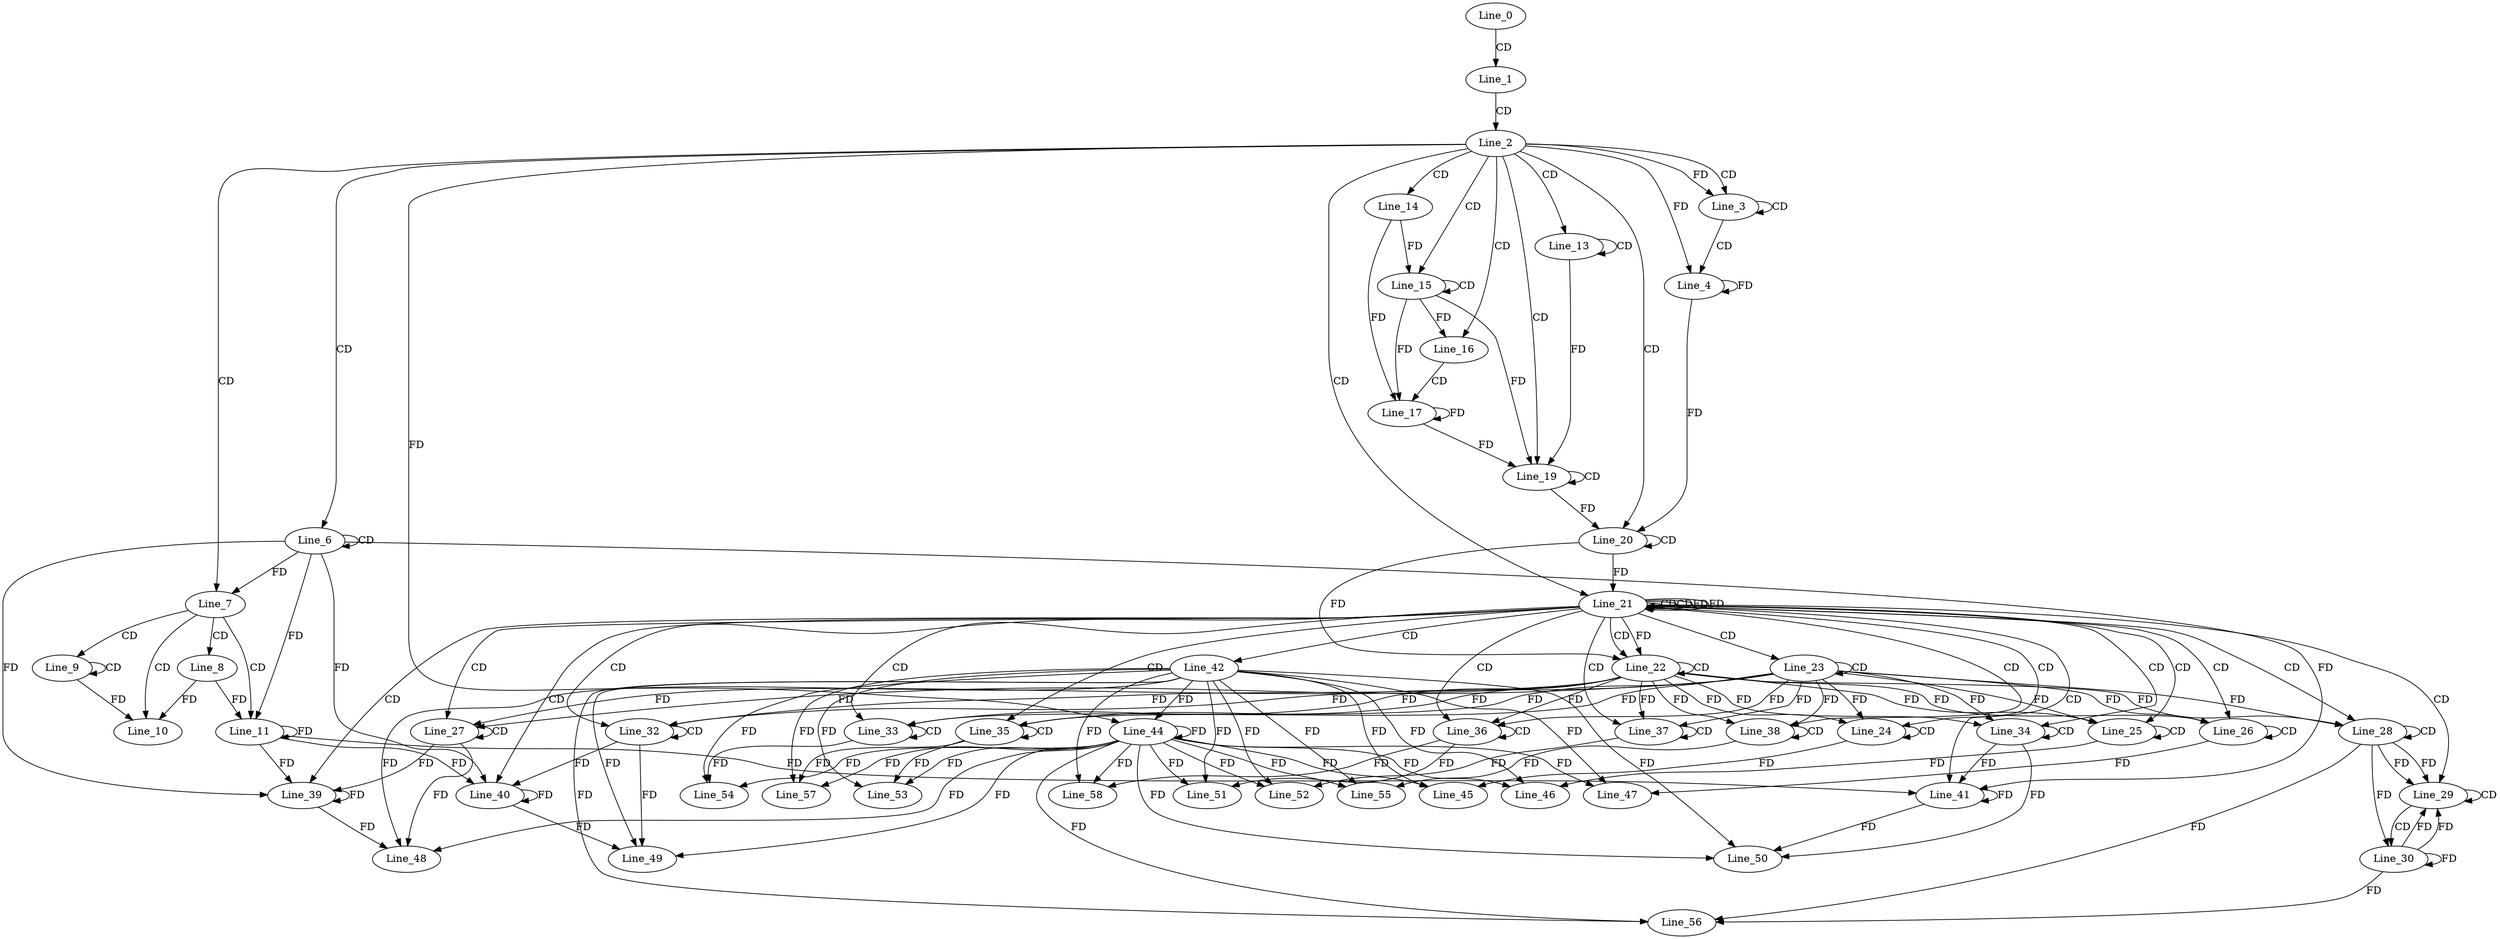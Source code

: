 digraph G {
  Line_0;
  Line_1;
  Line_2;
  Line_3;
  Line_3;
  Line_3;
  Line_4;
  Line_6;
  Line_6;
  Line_7;
  Line_7;
  Line_8;
  Line_9;
  Line_9;
  Line_10;
  Line_10;
  Line_11;
  Line_11;
  Line_13;
  Line_13;
  Line_14;
  Line_15;
  Line_15;
  Line_16;
  Line_17;
  Line_17;
  Line_19;
  Line_19;
  Line_20;
  Line_20;
  Line_21;
  Line_21;
  Line_21;
  Line_21;
  Line_22;
  Line_22;
  Line_23;
  Line_23;
  Line_24;
  Line_24;
  Line_24;
  Line_25;
  Line_25;
  Line_25;
  Line_26;
  Line_26;
  Line_26;
  Line_27;
  Line_27;
  Line_27;
  Line_28;
  Line_28;
  Line_28;
  Line_29;
  Line_29;
  Line_30;
  Line_30;
  Line_32;
  Line_32;
  Line_32;
  Line_33;
  Line_33;
  Line_33;
  Line_34;
  Line_34;
  Line_34;
  Line_35;
  Line_35;
  Line_35;
  Line_36;
  Line_36;
  Line_36;
  Line_37;
  Line_37;
  Line_37;
  Line_38;
  Line_38;
  Line_38;
  Line_39;
  Line_40;
  Line_41;
  Line_42;
  Line_44;
  Line_44;
  Line_44;
  Line_45;
  Line_46;
  Line_47;
  Line_48;
  Line_49;
  Line_50;
  Line_51;
  Line_52;
  Line_53;
  Line_54;
  Line_55;
  Line_56;
  Line_56;
  Line_57;
  Line_58;
  Line_0 -> Line_1 [ label="CD" ];
  Line_1 -> Line_2 [ label="CD" ];
  Line_2 -> Line_3 [ label="CD" ];
  Line_3 -> Line_3 [ label="CD" ];
  Line_2 -> Line_3 [ label="FD" ];
  Line_3 -> Line_4 [ label="CD" ];
  Line_2 -> Line_4 [ label="FD" ];
  Line_4 -> Line_4 [ label="FD" ];
  Line_2 -> Line_6 [ label="CD" ];
  Line_6 -> Line_6 [ label="CD" ];
  Line_2 -> Line_7 [ label="CD" ];
  Line_6 -> Line_7 [ label="FD" ];
  Line_7 -> Line_8 [ label="CD" ];
  Line_7 -> Line_9 [ label="CD" ];
  Line_9 -> Line_9 [ label="CD" ];
  Line_7 -> Line_10 [ label="CD" ];
  Line_8 -> Line_10 [ label="FD" ];
  Line_9 -> Line_10 [ label="FD" ];
  Line_7 -> Line_11 [ label="CD" ];
  Line_6 -> Line_11 [ label="FD" ];
  Line_11 -> Line_11 [ label="FD" ];
  Line_8 -> Line_11 [ label="FD" ];
  Line_2 -> Line_13 [ label="CD" ];
  Line_13 -> Line_13 [ label="CD" ];
  Line_2 -> Line_14 [ label="CD" ];
  Line_2 -> Line_15 [ label="CD" ];
  Line_15 -> Line_15 [ label="CD" ];
  Line_14 -> Line_15 [ label="FD" ];
  Line_2 -> Line_16 [ label="CD" ];
  Line_15 -> Line_16 [ label="FD" ];
  Line_16 -> Line_17 [ label="CD" ];
  Line_15 -> Line_17 [ label="FD" ];
  Line_17 -> Line_17 [ label="FD" ];
  Line_14 -> Line_17 [ label="FD" ];
  Line_2 -> Line_19 [ label="CD" ];
  Line_19 -> Line_19 [ label="CD" ];
  Line_13 -> Line_19 [ label="FD" ];
  Line_15 -> Line_19 [ label="FD" ];
  Line_17 -> Line_19 [ label="FD" ];
  Line_2 -> Line_20 [ label="CD" ];
  Line_20 -> Line_20 [ label="CD" ];
  Line_19 -> Line_20 [ label="FD" ];
  Line_4 -> Line_20 [ label="FD" ];
  Line_2 -> Line_21 [ label="CD" ];
  Line_21 -> Line_21 [ label="CD" ];
  Line_21 -> Line_21 [ label="CD" ];
  Line_20 -> Line_21 [ label="FD" ];
  Line_21 -> Line_21 [ label="FD" ];
  Line_21 -> Line_22 [ label="CD" ];
  Line_22 -> Line_22 [ label="CD" ];
  Line_20 -> Line_22 [ label="FD" ];
  Line_21 -> Line_22 [ label="FD" ];
  Line_21 -> Line_23 [ label="CD" ];
  Line_23 -> Line_23 [ label="CD" ];
  Line_21 -> Line_24 [ label="CD" ];
  Line_24 -> Line_24 [ label="CD" ];
  Line_23 -> Line_24 [ label="FD" ];
  Line_22 -> Line_24 [ label="FD" ];
  Line_21 -> Line_25 [ label="CD" ];
  Line_25 -> Line_25 [ label="CD" ];
  Line_23 -> Line_25 [ label="FD" ];
  Line_22 -> Line_25 [ label="FD" ];
  Line_21 -> Line_26 [ label="CD" ];
  Line_26 -> Line_26 [ label="CD" ];
  Line_23 -> Line_26 [ label="FD" ];
  Line_22 -> Line_26 [ label="FD" ];
  Line_21 -> Line_27 [ label="CD" ];
  Line_27 -> Line_27 [ label="CD" ];
  Line_23 -> Line_27 [ label="FD" ];
  Line_22 -> Line_27 [ label="FD" ];
  Line_21 -> Line_28 [ label="CD" ];
  Line_28 -> Line_28 [ label="CD" ];
  Line_23 -> Line_28 [ label="FD" ];
  Line_22 -> Line_28 [ label="FD" ];
  Line_21 -> Line_29 [ label="CD" ];
  Line_28 -> Line_29 [ label="FD" ];
  Line_29 -> Line_29 [ label="CD" ];
  Line_28 -> Line_29 [ label="FD" ];
  Line_29 -> Line_30 [ label="CD" ];
  Line_28 -> Line_30 [ label="FD" ];
  Line_30 -> Line_30 [ label="FD" ];
  Line_21 -> Line_32 [ label="CD" ];
  Line_32 -> Line_32 [ label="CD" ];
  Line_23 -> Line_32 [ label="FD" ];
  Line_22 -> Line_32 [ label="FD" ];
  Line_21 -> Line_33 [ label="CD" ];
  Line_33 -> Line_33 [ label="CD" ];
  Line_23 -> Line_33 [ label="FD" ];
  Line_22 -> Line_33 [ label="FD" ];
  Line_21 -> Line_34 [ label="CD" ];
  Line_34 -> Line_34 [ label="CD" ];
  Line_23 -> Line_34 [ label="FD" ];
  Line_22 -> Line_34 [ label="FD" ];
  Line_21 -> Line_35 [ label="CD" ];
  Line_35 -> Line_35 [ label="CD" ];
  Line_23 -> Line_35 [ label="FD" ];
  Line_22 -> Line_35 [ label="FD" ];
  Line_21 -> Line_36 [ label="CD" ];
  Line_36 -> Line_36 [ label="CD" ];
  Line_23 -> Line_36 [ label="FD" ];
  Line_22 -> Line_36 [ label="FD" ];
  Line_21 -> Line_37 [ label="CD" ];
  Line_37 -> Line_37 [ label="CD" ];
  Line_23 -> Line_37 [ label="FD" ];
  Line_22 -> Line_37 [ label="FD" ];
  Line_21 -> Line_38 [ label="CD" ];
  Line_38 -> Line_38 [ label="CD" ];
  Line_23 -> Line_38 [ label="FD" ];
  Line_22 -> Line_38 [ label="FD" ];
  Line_21 -> Line_39 [ label="CD" ];
  Line_27 -> Line_39 [ label="FD" ];
  Line_39 -> Line_39 [ label="FD" ];
  Line_6 -> Line_39 [ label="FD" ];
  Line_11 -> Line_39 [ label="FD" ];
  Line_21 -> Line_40 [ label="CD" ];
  Line_32 -> Line_40 [ label="FD" ];
  Line_40 -> Line_40 [ label="FD" ];
  Line_6 -> Line_40 [ label="FD" ];
  Line_11 -> Line_40 [ label="FD" ];
  Line_21 -> Line_41 [ label="CD" ];
  Line_34 -> Line_41 [ label="FD" ];
  Line_41 -> Line_41 [ label="FD" ];
  Line_6 -> Line_41 [ label="FD" ];
  Line_11 -> Line_41 [ label="FD" ];
  Line_21 -> Line_42 [ label="CD" ];
  Line_42 -> Line_44 [ label="FD" ];
  Line_44 -> Line_44 [ label="FD" ];
  Line_2 -> Line_44 [ label="FD" ];
  Line_42 -> Line_45 [ label="FD" ];
  Line_44 -> Line_45 [ label="FD" ];
  Line_24 -> Line_45 [ label="FD" ];
  Line_42 -> Line_46 [ label="FD" ];
  Line_44 -> Line_46 [ label="FD" ];
  Line_25 -> Line_46 [ label="FD" ];
  Line_42 -> Line_47 [ label="FD" ];
  Line_44 -> Line_47 [ label="FD" ];
  Line_26 -> Line_47 [ label="FD" ];
  Line_42 -> Line_48 [ label="FD" ];
  Line_44 -> Line_48 [ label="FD" ];
  Line_27 -> Line_48 [ label="FD" ];
  Line_39 -> Line_48 [ label="FD" ];
  Line_42 -> Line_49 [ label="FD" ];
  Line_44 -> Line_49 [ label="FD" ];
  Line_32 -> Line_49 [ label="FD" ];
  Line_40 -> Line_49 [ label="FD" ];
  Line_42 -> Line_50 [ label="FD" ];
  Line_44 -> Line_50 [ label="FD" ];
  Line_34 -> Line_50 [ label="FD" ];
  Line_41 -> Line_50 [ label="FD" ];
  Line_42 -> Line_51 [ label="FD" ];
  Line_44 -> Line_51 [ label="FD" ];
  Line_36 -> Line_51 [ label="FD" ];
  Line_42 -> Line_52 [ label="FD" ];
  Line_44 -> Line_52 [ label="FD" ];
  Line_37 -> Line_52 [ label="FD" ];
  Line_42 -> Line_53 [ label="FD" ];
  Line_44 -> Line_53 [ label="FD" ];
  Line_35 -> Line_53 [ label="FD" ];
  Line_42 -> Line_54 [ label="FD" ];
  Line_44 -> Line_54 [ label="FD" ];
  Line_33 -> Line_54 [ label="FD" ];
  Line_42 -> Line_55 [ label="FD" ];
  Line_44 -> Line_55 [ label="FD" ];
  Line_38 -> Line_55 [ label="FD" ];
  Line_42 -> Line_56 [ label="FD" ];
  Line_44 -> Line_56 [ label="FD" ];
  Line_28 -> Line_56 [ label="FD" ];
  Line_30 -> Line_56 [ label="FD" ];
  Line_42 -> Line_57 [ label="FD" ];
  Line_44 -> Line_57 [ label="FD" ];
  Line_35 -> Line_57 [ label="FD" ];
  Line_42 -> Line_58 [ label="FD" ];
  Line_44 -> Line_58 [ label="FD" ];
  Line_36 -> Line_58 [ label="FD" ];
  Line_21 -> Line_21 [ label="FD" ];
  Line_30 -> Line_29 [ label="FD" ];
  Line_30 -> Line_29 [ label="FD" ];
}
